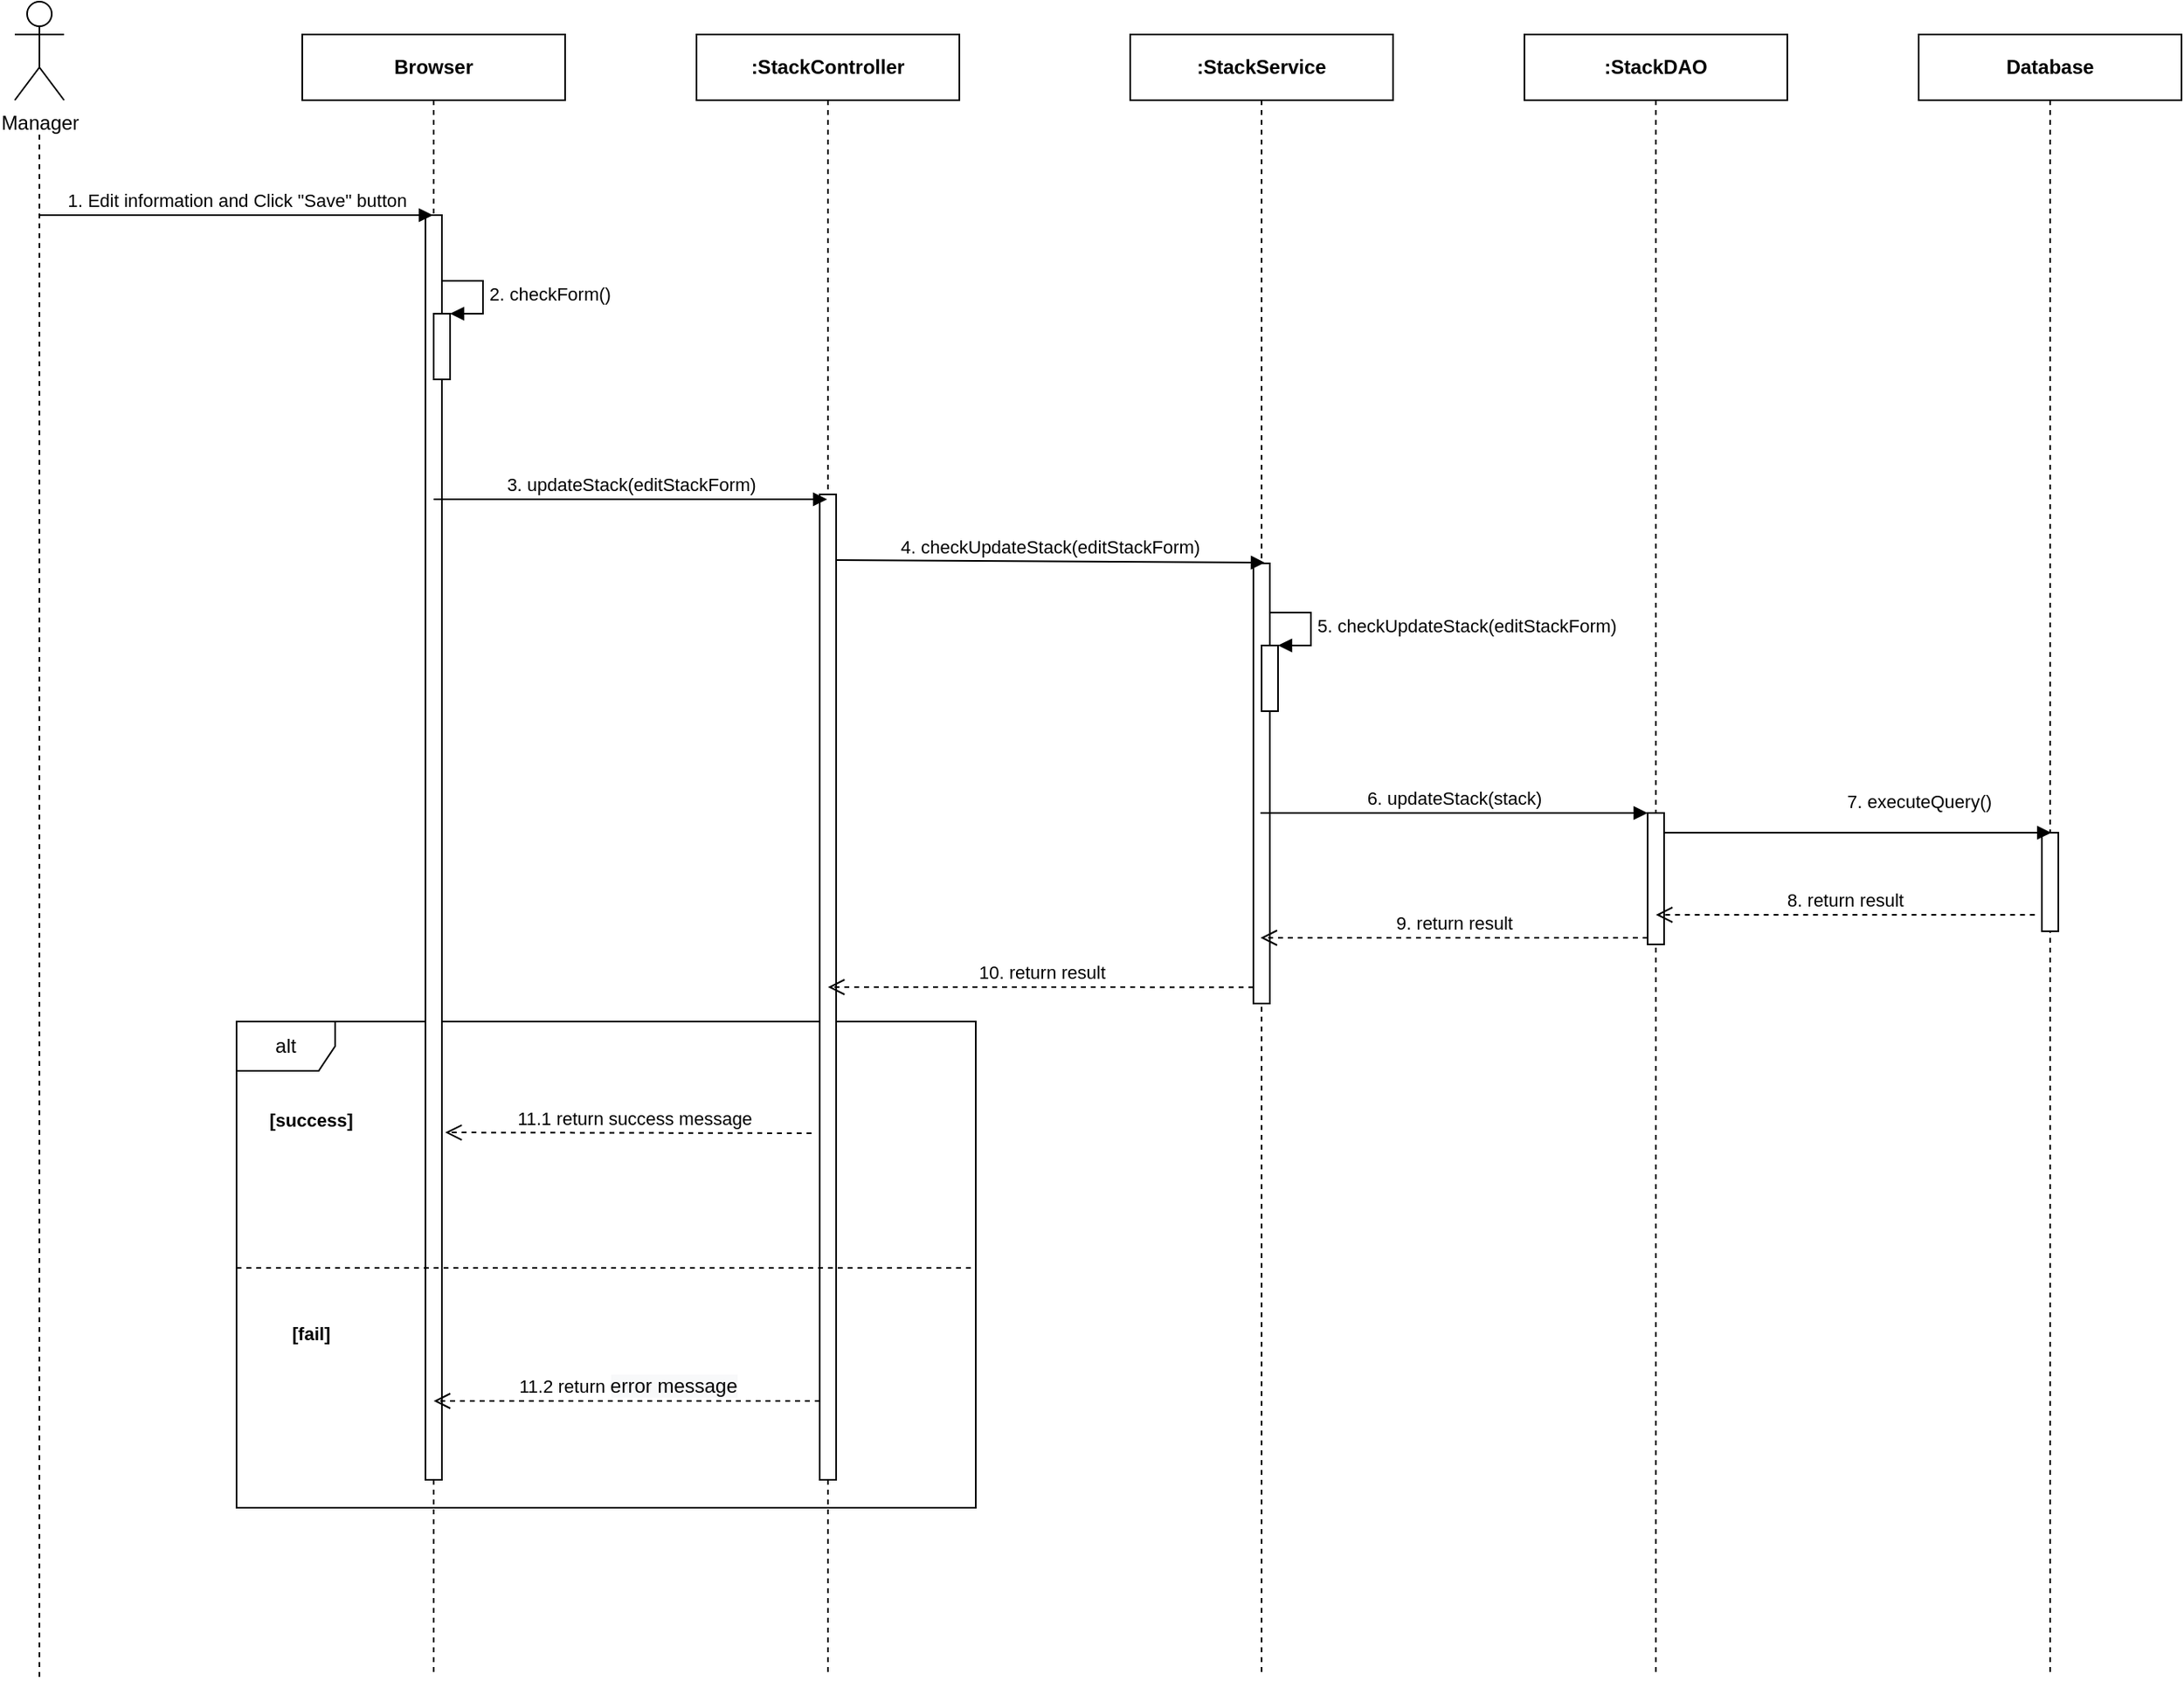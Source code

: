 <mxfile version="14.4.3" type="device"><diagram id="miUTli6exasW_K5MXO2H" name="Ev02"><mxGraphModel dx="1346" dy="778" grid="1" gridSize="10" guides="1" tooltips="1" connect="1" arrows="1" fold="1" page="1" pageScale="1" pageWidth="850" pageHeight="1100" math="0" shadow="0"><root><mxCell id="M45TqKtGHWPlIFZI2yQL-0"/><mxCell id="M45TqKtGHWPlIFZI2yQL-1" parent="M45TqKtGHWPlIFZI2yQL-0"/><mxCell id="gCiw3v80WIzXXxmJgqHb-2" value="alt" style="shape=umlFrame;whiteSpace=wrap;html=1;" parent="M45TqKtGHWPlIFZI2yQL-1" vertex="1"><mxGeometry x="440" y="681" width="450" height="296" as="geometry"/></mxCell><mxCell id="M45TqKtGHWPlIFZI2yQL-5" value="&lt;b&gt;Browser&lt;/b&gt;" style="shape=umlLifeline;perimeter=lifelinePerimeter;whiteSpace=wrap;html=1;container=1;collapsible=0;recursiveResize=0;outlineConnect=0;" parent="M45TqKtGHWPlIFZI2yQL-1" vertex="1"><mxGeometry x="480" y="80" width="160" height="1000" as="geometry"/></mxCell><mxCell id="M45TqKtGHWPlIFZI2yQL-6" value="" style="html=1;points=[];perimeter=orthogonalPerimeter;" parent="M45TqKtGHWPlIFZI2yQL-5" vertex="1"><mxGeometry x="75" y="110" width="10" height="770" as="geometry"/></mxCell><mxCell id="M45TqKtGHWPlIFZI2yQL-7" value="&lt;b&gt;:StackDAO&lt;/b&gt;" style="shape=umlLifeline;perimeter=lifelinePerimeter;whiteSpace=wrap;html=1;container=1;collapsible=0;recursiveResize=0;outlineConnect=0;" parent="M45TqKtGHWPlIFZI2yQL-1" vertex="1"><mxGeometry x="1224" y="80" width="160" height="1000" as="geometry"/></mxCell><mxCell id="M45TqKtGHWPlIFZI2yQL-8" value="&lt;b&gt;:Stack&lt;/b&gt;&lt;b&gt;Service&lt;/b&gt;" style="shape=umlLifeline;perimeter=lifelinePerimeter;whiteSpace=wrap;html=1;container=1;collapsible=0;recursiveResize=0;outlineConnect=0;" parent="M45TqKtGHWPlIFZI2yQL-1" vertex="1"><mxGeometry x="984" y="80" width="160" height="1000" as="geometry"/></mxCell><mxCell id="M45TqKtGHWPlIFZI2yQL-9" value="" style="html=1;points=[];perimeter=orthogonalPerimeter;" parent="M45TqKtGHWPlIFZI2yQL-8" vertex="1"><mxGeometry x="75" y="322" width="10" height="268" as="geometry"/></mxCell><mxCell id="M45TqKtGHWPlIFZI2yQL-11" value="&lt;b&gt;:StackController&lt;/b&gt;" style="shape=umlLifeline;perimeter=lifelinePerimeter;whiteSpace=wrap;html=1;container=1;collapsible=0;recursiveResize=0;outlineConnect=0;" parent="M45TqKtGHWPlIFZI2yQL-1" vertex="1"><mxGeometry x="720" y="80" width="160" height="1000" as="geometry"/></mxCell><mxCell id="M45TqKtGHWPlIFZI2yQL-12" value="" style="html=1;points=[];perimeter=orthogonalPerimeter;" parent="M45TqKtGHWPlIFZI2yQL-11" vertex="1"><mxGeometry x="75" y="280" width="10" height="600" as="geometry"/></mxCell><mxCell id="M45TqKtGHWPlIFZI2yQL-13" value="1. Edit information and Click &quot;Save&quot; button" style="html=1;verticalAlign=bottom;endArrow=block;" parent="M45TqKtGHWPlIFZI2yQL-1" target="M45TqKtGHWPlIFZI2yQL-5" edge="1"><mxGeometry width="80" relative="1" as="geometry"><mxPoint x="320" y="190" as="sourcePoint"/><mxPoint x="400" y="190" as="targetPoint"/></mxGeometry></mxCell><mxCell id="M45TqKtGHWPlIFZI2yQL-14" value="3. updateStack(editStackForm)" style="html=1;verticalAlign=bottom;endArrow=block;" parent="M45TqKtGHWPlIFZI2yQL-1" edge="1"><mxGeometry width="80" relative="1" as="geometry"><mxPoint x="560" y="363" as="sourcePoint"/><mxPoint x="799.5" y="363" as="targetPoint"/></mxGeometry></mxCell><mxCell id="M45TqKtGHWPlIFZI2yQL-22" value="4. checkUpdateStack(editStackForm)" style="html=1;verticalAlign=bottom;endArrow=block;entryX=0.7;entryY=0.002;entryDx=0;entryDy=0;entryPerimeter=0;" parent="M45TqKtGHWPlIFZI2yQL-1" edge="1"><mxGeometry relative="1" as="geometry"><mxPoint x="805" y="400.0" as="sourcePoint"/><mxPoint x="1066" y="401.6" as="targetPoint"/></mxGeometry></mxCell><mxCell id="M45TqKtGHWPlIFZI2yQL-31" value="" style="html=1;points=[];perimeter=orthogonalPerimeter;" parent="M45TqKtGHWPlIFZI2yQL-1" vertex="1"><mxGeometry x="1064" y="452" width="10" height="40" as="geometry"/></mxCell><mxCell id="M45TqKtGHWPlIFZI2yQL-32" value="&lt;span style=&quot;text-align: center&quot;&gt;5. checkUpdateStack(&lt;/span&gt;&lt;span style=&quot;text-align: center&quot;&gt;editStackForm&lt;/span&gt;&lt;span style=&quot;text-align: center&quot;&gt;)&lt;/span&gt;" style="edgeStyle=orthogonalEdgeStyle;html=1;align=left;spacingLeft=2;endArrow=block;rounded=0;entryX=1;entryY=0;" parent="M45TqKtGHWPlIFZI2yQL-1" target="M45TqKtGHWPlIFZI2yQL-31" edge="1"><mxGeometry relative="1" as="geometry"><mxPoint x="1069" y="432.0" as="sourcePoint"/><Array as="points"><mxPoint x="1094" y="432"/></Array></mxGeometry></mxCell><mxCell id="M45TqKtGHWPlIFZI2yQL-37" value="" style="html=1;points=[];perimeter=orthogonalPerimeter;" parent="M45TqKtGHWPlIFZI2yQL-1" vertex="1"><mxGeometry x="1299" y="554" width="10" height="80" as="geometry"/></mxCell><mxCell id="M45TqKtGHWPlIFZI2yQL-38" value="6. updateStack(stack)" style="html=1;verticalAlign=bottom;endArrow=block;entryX=0;entryY=0;" parent="M45TqKtGHWPlIFZI2yQL-1" target="M45TqKtGHWPlIFZI2yQL-37" edge="1"><mxGeometry relative="1" as="geometry"><mxPoint x="1063.324" y="554" as="sourcePoint"/></mxGeometry></mxCell><mxCell id="M45TqKtGHWPlIFZI2yQL-39" value="9. return result" style="html=1;verticalAlign=bottom;endArrow=open;dashed=1;endSize=8;exitX=0;exitY=0.95;" parent="M45TqKtGHWPlIFZI2yQL-1" source="M45TqKtGHWPlIFZI2yQL-37" edge="1"><mxGeometry relative="1" as="geometry"><mxPoint x="1063.324" y="630" as="targetPoint"/></mxGeometry></mxCell><mxCell id="M45TqKtGHWPlIFZI2yQL-41" value="" style="html=1;points=[];perimeter=orthogonalPerimeter;" parent="M45TqKtGHWPlIFZI2yQL-1" vertex="1"><mxGeometry x="560" y="250" width="10" height="40" as="geometry"/></mxCell><mxCell id="M45TqKtGHWPlIFZI2yQL-42" value="2. checkForm()" style="edgeStyle=orthogonalEdgeStyle;html=1;align=left;spacingLeft=2;endArrow=block;rounded=0;entryX=1;entryY=0;" parent="M45TqKtGHWPlIFZI2yQL-1" target="M45TqKtGHWPlIFZI2yQL-41" edge="1"><mxGeometry relative="1" as="geometry"><mxPoint x="565" y="230" as="sourcePoint"/><Array as="points"><mxPoint x="590" y="230"/></Array></mxGeometry></mxCell><mxCell id="v_PnaHp9XSkrA24M_q0v-26" value="11.2 return&amp;nbsp;&lt;span style=&quot;font-size: 12px ; background-color: rgb(248 , 249 , 250)&quot;&gt;error message&lt;/span&gt;" style="html=1;verticalAlign=bottom;endArrow=open;dashed=1;endSize=8;" parent="M45TqKtGHWPlIFZI2yQL-1" edge="1"><mxGeometry relative="1" as="geometry"><mxPoint x="795" y="912" as="sourcePoint"/><mxPoint x="560" y="912" as="targetPoint"/></mxGeometry></mxCell><mxCell id="_gAQGyZ5WkeUm15NP_iT-2" value="&lt;b&gt;Database&lt;/b&gt;" style="shape=umlLifeline;perimeter=lifelinePerimeter;whiteSpace=wrap;html=1;container=1;collapsible=0;recursiveResize=0;outlineConnect=0;" parent="M45TqKtGHWPlIFZI2yQL-1" vertex="1"><mxGeometry x="1464" y="80" width="160" height="1000" as="geometry"/></mxCell><mxCell id="_gAQGyZ5WkeUm15NP_iT-3" value="" style="html=1;points=[];perimeter=orthogonalPerimeter;" parent="_gAQGyZ5WkeUm15NP_iT-2" vertex="1"><mxGeometry x="75" y="486" width="10" height="60" as="geometry"/></mxCell><mxCell id="_gAQGyZ5WkeUm15NP_iT-4" value="7. executeQuery()" style="html=1;verticalAlign=bottom;endArrow=block;entryX=0;entryY=0;" parent="M45TqKtGHWPlIFZI2yQL-1" edge="1"><mxGeometry x="0.315" y="10" relative="1" as="geometry"><mxPoint x="1309.004" y="566" as="sourcePoint"/><mxPoint x="1544.68" y="566" as="targetPoint"/><mxPoint as="offset"/></mxGeometry></mxCell><mxCell id="_gAQGyZ5WkeUm15NP_iT-5" value="8. return result" style="html=1;verticalAlign=bottom;endArrow=open;dashed=1;endSize=8;exitX=0;exitY=0.95;" parent="M45TqKtGHWPlIFZI2yQL-1" edge="1"><mxGeometry relative="1" as="geometry"><mxPoint x="1304" y="616" as="targetPoint"/><mxPoint x="1534.68" y="616" as="sourcePoint"/></mxGeometry></mxCell><mxCell id="_gAQGyZ5WkeUm15NP_iT-20" value="11.1 return success message" style="html=1;verticalAlign=bottom;endArrow=open;dashed=1;endSize=8;" parent="M45TqKtGHWPlIFZI2yQL-1" edge="1"><mxGeometry x="-0.026" relative="1" as="geometry"><mxPoint x="567" y="748.52" as="targetPoint"/><mxPoint x="790" y="749" as="sourcePoint"/><mxPoint as="offset"/></mxGeometry></mxCell><mxCell id="gCiw3v80WIzXXxmJgqHb-3" value="&lt;span style=&quot;font-size: 11px ; background-color: rgb(255 , 255 , 255)&quot;&gt;&lt;b&gt;[success]&lt;/b&gt;&lt;/span&gt;" style="text;html=1;align=center;verticalAlign=middle;resizable=0;points=[];autosize=1;" parent="M45TqKtGHWPlIFZI2yQL-1" vertex="1"><mxGeometry x="450" y="731" width="70" height="20" as="geometry"/></mxCell><mxCell id="gCiw3v80WIzXXxmJgqHb-4" value="&lt;span style=&quot;font-size: 11px ; background-color: rgb(255 , 255 , 255)&quot;&gt;&lt;b&gt;[fail]&lt;/b&gt;&lt;/span&gt;" style="text;html=1;align=center;verticalAlign=middle;resizable=0;points=[];autosize=1;" parent="M45TqKtGHWPlIFZI2yQL-1" vertex="1"><mxGeometry x="465" y="861" width="40" height="20" as="geometry"/></mxCell><mxCell id="gCiw3v80WIzXXxmJgqHb-5" value="" style="endArrow=none;dashed=1;html=1;" parent="M45TqKtGHWPlIFZI2yQL-1" edge="1"><mxGeometry width="50" height="50" relative="1" as="geometry"><mxPoint x="440" y="831" as="sourcePoint"/><mxPoint x="890" y="831" as="targetPoint"/></mxGeometry></mxCell><mxCell id="4SOJYXi5rcDvekfnSfoz-0" value="10. return result" style="html=1;verticalAlign=bottom;endArrow=open;dashed=1;endSize=8;exitX=0;exitY=0.963;exitDx=0;exitDy=0;exitPerimeter=0;" parent="M45TqKtGHWPlIFZI2yQL-1" source="M45TqKtGHWPlIFZI2yQL-9" edge="1"><mxGeometry relative="1" as="geometry"><mxPoint x="800.004" y="660" as="targetPoint"/><mxPoint x="1050" y="660" as="sourcePoint"/></mxGeometry></mxCell><mxCell id="QW_P-N1tkmcgKdlMOgQc-0" value="Manager" style="shape=umlActor;verticalLabelPosition=bottom;verticalAlign=top;html=1;outlineConnect=0;rounded=0;glass=0;sketch=0;fillColor=none;" vertex="1" parent="M45TqKtGHWPlIFZI2yQL-1"><mxGeometry x="305" y="60" width="30" height="60" as="geometry"/></mxCell><mxCell id="QW_P-N1tkmcgKdlMOgQc-1" value="" style="endArrow=none;dashed=1;html=1;" edge="1" parent="M45TqKtGHWPlIFZI2yQL-1"><mxGeometry width="50" height="50" relative="1" as="geometry"><mxPoint x="320" y="1080" as="sourcePoint"/><mxPoint x="320" y="140" as="targetPoint"/></mxGeometry></mxCell></root></mxGraphModel></diagram></mxfile>
